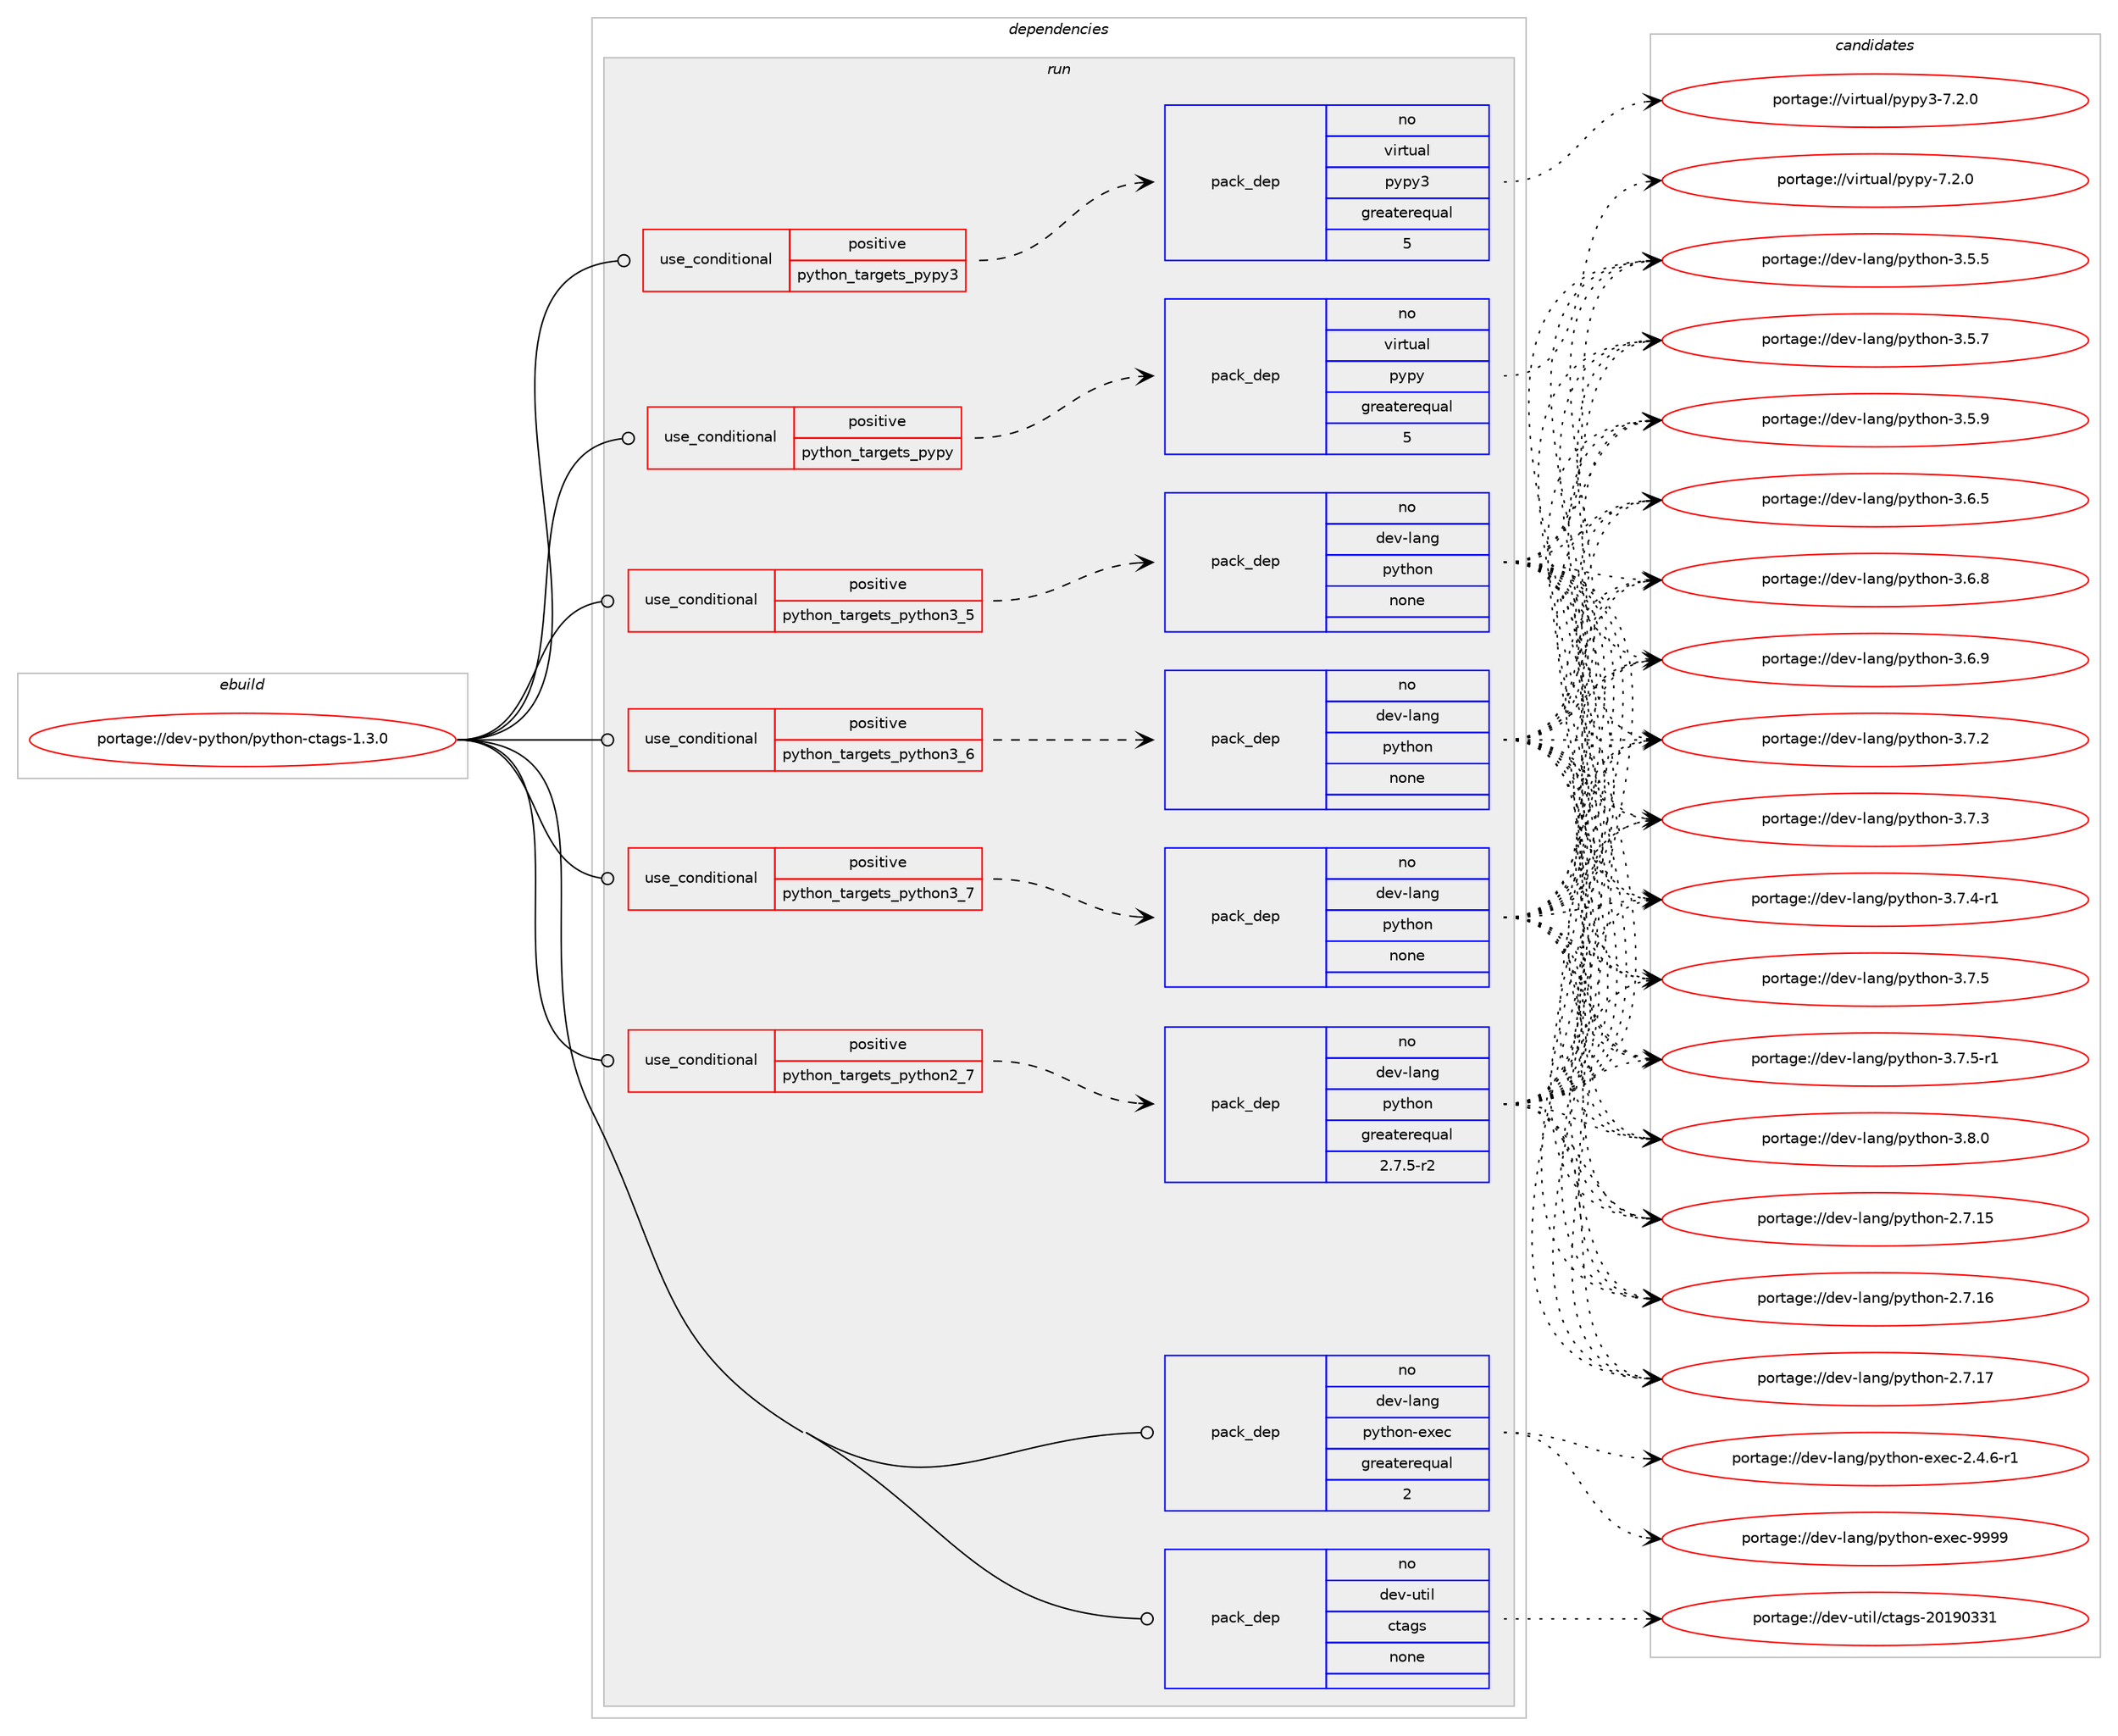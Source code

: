 digraph prolog {

# *************
# Graph options
# *************

newrank=true;
concentrate=true;
compound=true;
graph [rankdir=LR,fontname=Helvetica,fontsize=10,ranksep=1.5];#, ranksep=2.5, nodesep=0.2];
edge  [arrowhead=vee];
node  [fontname=Helvetica,fontsize=10];

# **********
# The ebuild
# **********

subgraph cluster_leftcol {
color=gray;
rank=same;
label=<<i>ebuild</i>>;
id [label="portage://dev-python/python-ctags-1.3.0", color=red, width=4, href="../dev-python/python-ctags-1.3.0.svg"];
}

# ****************
# The dependencies
# ****************

subgraph cluster_midcol {
color=gray;
label=<<i>dependencies</i>>;
subgraph cluster_compile {
fillcolor="#eeeeee";
style=filled;
label=<<i>compile</i>>;
}
subgraph cluster_compileandrun {
fillcolor="#eeeeee";
style=filled;
label=<<i>compile and run</i>>;
}
subgraph cluster_run {
fillcolor="#eeeeee";
style=filled;
label=<<i>run</i>>;
subgraph cond36664 {
dependency165484 [label=<<TABLE BORDER="0" CELLBORDER="1" CELLSPACING="0" CELLPADDING="4"><TR><TD ROWSPAN="3" CELLPADDING="10">use_conditional</TD></TR><TR><TD>positive</TD></TR><TR><TD>python_targets_pypy</TD></TR></TABLE>>, shape=none, color=red];
subgraph pack125428 {
dependency165485 [label=<<TABLE BORDER="0" CELLBORDER="1" CELLSPACING="0" CELLPADDING="4" WIDTH="220"><TR><TD ROWSPAN="6" CELLPADDING="30">pack_dep</TD></TR><TR><TD WIDTH="110">no</TD></TR><TR><TD>virtual</TD></TR><TR><TD>pypy</TD></TR><TR><TD>greaterequal</TD></TR><TR><TD>5</TD></TR></TABLE>>, shape=none, color=blue];
}
dependency165484:e -> dependency165485:w [weight=20,style="dashed",arrowhead="vee"];
}
id:e -> dependency165484:w [weight=20,style="solid",arrowhead="odot"];
subgraph cond36665 {
dependency165486 [label=<<TABLE BORDER="0" CELLBORDER="1" CELLSPACING="0" CELLPADDING="4"><TR><TD ROWSPAN="3" CELLPADDING="10">use_conditional</TD></TR><TR><TD>positive</TD></TR><TR><TD>python_targets_pypy3</TD></TR></TABLE>>, shape=none, color=red];
subgraph pack125429 {
dependency165487 [label=<<TABLE BORDER="0" CELLBORDER="1" CELLSPACING="0" CELLPADDING="4" WIDTH="220"><TR><TD ROWSPAN="6" CELLPADDING="30">pack_dep</TD></TR><TR><TD WIDTH="110">no</TD></TR><TR><TD>virtual</TD></TR><TR><TD>pypy3</TD></TR><TR><TD>greaterequal</TD></TR><TR><TD>5</TD></TR></TABLE>>, shape=none, color=blue];
}
dependency165486:e -> dependency165487:w [weight=20,style="dashed",arrowhead="vee"];
}
id:e -> dependency165486:w [weight=20,style="solid",arrowhead="odot"];
subgraph cond36666 {
dependency165488 [label=<<TABLE BORDER="0" CELLBORDER="1" CELLSPACING="0" CELLPADDING="4"><TR><TD ROWSPAN="3" CELLPADDING="10">use_conditional</TD></TR><TR><TD>positive</TD></TR><TR><TD>python_targets_python2_7</TD></TR></TABLE>>, shape=none, color=red];
subgraph pack125430 {
dependency165489 [label=<<TABLE BORDER="0" CELLBORDER="1" CELLSPACING="0" CELLPADDING="4" WIDTH="220"><TR><TD ROWSPAN="6" CELLPADDING="30">pack_dep</TD></TR><TR><TD WIDTH="110">no</TD></TR><TR><TD>dev-lang</TD></TR><TR><TD>python</TD></TR><TR><TD>greaterequal</TD></TR><TR><TD>2.7.5-r2</TD></TR></TABLE>>, shape=none, color=blue];
}
dependency165488:e -> dependency165489:w [weight=20,style="dashed",arrowhead="vee"];
}
id:e -> dependency165488:w [weight=20,style="solid",arrowhead="odot"];
subgraph cond36667 {
dependency165490 [label=<<TABLE BORDER="0" CELLBORDER="1" CELLSPACING="0" CELLPADDING="4"><TR><TD ROWSPAN="3" CELLPADDING="10">use_conditional</TD></TR><TR><TD>positive</TD></TR><TR><TD>python_targets_python3_5</TD></TR></TABLE>>, shape=none, color=red];
subgraph pack125431 {
dependency165491 [label=<<TABLE BORDER="0" CELLBORDER="1" CELLSPACING="0" CELLPADDING="4" WIDTH="220"><TR><TD ROWSPAN="6" CELLPADDING="30">pack_dep</TD></TR><TR><TD WIDTH="110">no</TD></TR><TR><TD>dev-lang</TD></TR><TR><TD>python</TD></TR><TR><TD>none</TD></TR><TR><TD></TD></TR></TABLE>>, shape=none, color=blue];
}
dependency165490:e -> dependency165491:w [weight=20,style="dashed",arrowhead="vee"];
}
id:e -> dependency165490:w [weight=20,style="solid",arrowhead="odot"];
subgraph cond36668 {
dependency165492 [label=<<TABLE BORDER="0" CELLBORDER="1" CELLSPACING="0" CELLPADDING="4"><TR><TD ROWSPAN="3" CELLPADDING="10">use_conditional</TD></TR><TR><TD>positive</TD></TR><TR><TD>python_targets_python3_6</TD></TR></TABLE>>, shape=none, color=red];
subgraph pack125432 {
dependency165493 [label=<<TABLE BORDER="0" CELLBORDER="1" CELLSPACING="0" CELLPADDING="4" WIDTH="220"><TR><TD ROWSPAN="6" CELLPADDING="30">pack_dep</TD></TR><TR><TD WIDTH="110">no</TD></TR><TR><TD>dev-lang</TD></TR><TR><TD>python</TD></TR><TR><TD>none</TD></TR><TR><TD></TD></TR></TABLE>>, shape=none, color=blue];
}
dependency165492:e -> dependency165493:w [weight=20,style="dashed",arrowhead="vee"];
}
id:e -> dependency165492:w [weight=20,style="solid",arrowhead="odot"];
subgraph cond36669 {
dependency165494 [label=<<TABLE BORDER="0" CELLBORDER="1" CELLSPACING="0" CELLPADDING="4"><TR><TD ROWSPAN="3" CELLPADDING="10">use_conditional</TD></TR><TR><TD>positive</TD></TR><TR><TD>python_targets_python3_7</TD></TR></TABLE>>, shape=none, color=red];
subgraph pack125433 {
dependency165495 [label=<<TABLE BORDER="0" CELLBORDER="1" CELLSPACING="0" CELLPADDING="4" WIDTH="220"><TR><TD ROWSPAN="6" CELLPADDING="30">pack_dep</TD></TR><TR><TD WIDTH="110">no</TD></TR><TR><TD>dev-lang</TD></TR><TR><TD>python</TD></TR><TR><TD>none</TD></TR><TR><TD></TD></TR></TABLE>>, shape=none, color=blue];
}
dependency165494:e -> dependency165495:w [weight=20,style="dashed",arrowhead="vee"];
}
id:e -> dependency165494:w [weight=20,style="solid",arrowhead="odot"];
subgraph pack125434 {
dependency165496 [label=<<TABLE BORDER="0" CELLBORDER="1" CELLSPACING="0" CELLPADDING="4" WIDTH="220"><TR><TD ROWSPAN="6" CELLPADDING="30">pack_dep</TD></TR><TR><TD WIDTH="110">no</TD></TR><TR><TD>dev-lang</TD></TR><TR><TD>python-exec</TD></TR><TR><TD>greaterequal</TD></TR><TR><TD>2</TD></TR></TABLE>>, shape=none, color=blue];
}
id:e -> dependency165496:w [weight=20,style="solid",arrowhead="odot"];
subgraph pack125435 {
dependency165497 [label=<<TABLE BORDER="0" CELLBORDER="1" CELLSPACING="0" CELLPADDING="4" WIDTH="220"><TR><TD ROWSPAN="6" CELLPADDING="30">pack_dep</TD></TR><TR><TD WIDTH="110">no</TD></TR><TR><TD>dev-util</TD></TR><TR><TD>ctags</TD></TR><TR><TD>none</TD></TR><TR><TD></TD></TR></TABLE>>, shape=none, color=blue];
}
id:e -> dependency165497:w [weight=20,style="solid",arrowhead="odot"];
}
}

# **************
# The candidates
# **************

subgraph cluster_choices {
rank=same;
color=gray;
label=<<i>candidates</i>>;

subgraph choice125428 {
color=black;
nodesep=1;
choiceportage1181051141161179710847112121112121455546504648 [label="portage://virtual/pypy-7.2.0", color=red, width=4,href="../virtual/pypy-7.2.0.svg"];
dependency165485:e -> choiceportage1181051141161179710847112121112121455546504648:w [style=dotted,weight="100"];
}
subgraph choice125429 {
color=black;
nodesep=1;
choiceportage118105114116117971084711212111212151455546504648 [label="portage://virtual/pypy3-7.2.0", color=red, width=4,href="../virtual/pypy3-7.2.0.svg"];
dependency165487:e -> choiceportage118105114116117971084711212111212151455546504648:w [style=dotted,weight="100"];
}
subgraph choice125430 {
color=black;
nodesep=1;
choiceportage10010111845108971101034711212111610411111045504655464953 [label="portage://dev-lang/python-2.7.15", color=red, width=4,href="../dev-lang/python-2.7.15.svg"];
choiceportage10010111845108971101034711212111610411111045504655464954 [label="portage://dev-lang/python-2.7.16", color=red, width=4,href="../dev-lang/python-2.7.16.svg"];
choiceportage10010111845108971101034711212111610411111045504655464955 [label="portage://dev-lang/python-2.7.17", color=red, width=4,href="../dev-lang/python-2.7.17.svg"];
choiceportage100101118451089711010347112121116104111110455146534653 [label="portage://dev-lang/python-3.5.5", color=red, width=4,href="../dev-lang/python-3.5.5.svg"];
choiceportage100101118451089711010347112121116104111110455146534655 [label="portage://dev-lang/python-3.5.7", color=red, width=4,href="../dev-lang/python-3.5.7.svg"];
choiceportage100101118451089711010347112121116104111110455146534657 [label="portage://dev-lang/python-3.5.9", color=red, width=4,href="../dev-lang/python-3.5.9.svg"];
choiceportage100101118451089711010347112121116104111110455146544653 [label="portage://dev-lang/python-3.6.5", color=red, width=4,href="../dev-lang/python-3.6.5.svg"];
choiceportage100101118451089711010347112121116104111110455146544656 [label="portage://dev-lang/python-3.6.8", color=red, width=4,href="../dev-lang/python-3.6.8.svg"];
choiceportage100101118451089711010347112121116104111110455146544657 [label="portage://dev-lang/python-3.6.9", color=red, width=4,href="../dev-lang/python-3.6.9.svg"];
choiceportage100101118451089711010347112121116104111110455146554650 [label="portage://dev-lang/python-3.7.2", color=red, width=4,href="../dev-lang/python-3.7.2.svg"];
choiceportage100101118451089711010347112121116104111110455146554651 [label="portage://dev-lang/python-3.7.3", color=red, width=4,href="../dev-lang/python-3.7.3.svg"];
choiceportage1001011184510897110103471121211161041111104551465546524511449 [label="portage://dev-lang/python-3.7.4-r1", color=red, width=4,href="../dev-lang/python-3.7.4-r1.svg"];
choiceportage100101118451089711010347112121116104111110455146554653 [label="portage://dev-lang/python-3.7.5", color=red, width=4,href="../dev-lang/python-3.7.5.svg"];
choiceportage1001011184510897110103471121211161041111104551465546534511449 [label="portage://dev-lang/python-3.7.5-r1", color=red, width=4,href="../dev-lang/python-3.7.5-r1.svg"];
choiceportage100101118451089711010347112121116104111110455146564648 [label="portage://dev-lang/python-3.8.0", color=red, width=4,href="../dev-lang/python-3.8.0.svg"];
dependency165489:e -> choiceportage10010111845108971101034711212111610411111045504655464953:w [style=dotted,weight="100"];
dependency165489:e -> choiceportage10010111845108971101034711212111610411111045504655464954:w [style=dotted,weight="100"];
dependency165489:e -> choiceportage10010111845108971101034711212111610411111045504655464955:w [style=dotted,weight="100"];
dependency165489:e -> choiceportage100101118451089711010347112121116104111110455146534653:w [style=dotted,weight="100"];
dependency165489:e -> choiceportage100101118451089711010347112121116104111110455146534655:w [style=dotted,weight="100"];
dependency165489:e -> choiceportage100101118451089711010347112121116104111110455146534657:w [style=dotted,weight="100"];
dependency165489:e -> choiceportage100101118451089711010347112121116104111110455146544653:w [style=dotted,weight="100"];
dependency165489:e -> choiceportage100101118451089711010347112121116104111110455146544656:w [style=dotted,weight="100"];
dependency165489:e -> choiceportage100101118451089711010347112121116104111110455146544657:w [style=dotted,weight="100"];
dependency165489:e -> choiceportage100101118451089711010347112121116104111110455146554650:w [style=dotted,weight="100"];
dependency165489:e -> choiceportage100101118451089711010347112121116104111110455146554651:w [style=dotted,weight="100"];
dependency165489:e -> choiceportage1001011184510897110103471121211161041111104551465546524511449:w [style=dotted,weight="100"];
dependency165489:e -> choiceportage100101118451089711010347112121116104111110455146554653:w [style=dotted,weight="100"];
dependency165489:e -> choiceportage1001011184510897110103471121211161041111104551465546534511449:w [style=dotted,weight="100"];
dependency165489:e -> choiceportage100101118451089711010347112121116104111110455146564648:w [style=dotted,weight="100"];
}
subgraph choice125431 {
color=black;
nodesep=1;
choiceportage10010111845108971101034711212111610411111045504655464953 [label="portage://dev-lang/python-2.7.15", color=red, width=4,href="../dev-lang/python-2.7.15.svg"];
choiceportage10010111845108971101034711212111610411111045504655464954 [label="portage://dev-lang/python-2.7.16", color=red, width=4,href="../dev-lang/python-2.7.16.svg"];
choiceportage10010111845108971101034711212111610411111045504655464955 [label="portage://dev-lang/python-2.7.17", color=red, width=4,href="../dev-lang/python-2.7.17.svg"];
choiceportage100101118451089711010347112121116104111110455146534653 [label="portage://dev-lang/python-3.5.5", color=red, width=4,href="../dev-lang/python-3.5.5.svg"];
choiceportage100101118451089711010347112121116104111110455146534655 [label="portage://dev-lang/python-3.5.7", color=red, width=4,href="../dev-lang/python-3.5.7.svg"];
choiceportage100101118451089711010347112121116104111110455146534657 [label="portage://dev-lang/python-3.5.9", color=red, width=4,href="../dev-lang/python-3.5.9.svg"];
choiceportage100101118451089711010347112121116104111110455146544653 [label="portage://dev-lang/python-3.6.5", color=red, width=4,href="../dev-lang/python-3.6.5.svg"];
choiceportage100101118451089711010347112121116104111110455146544656 [label="portage://dev-lang/python-3.6.8", color=red, width=4,href="../dev-lang/python-3.6.8.svg"];
choiceportage100101118451089711010347112121116104111110455146544657 [label="portage://dev-lang/python-3.6.9", color=red, width=4,href="../dev-lang/python-3.6.9.svg"];
choiceportage100101118451089711010347112121116104111110455146554650 [label="portage://dev-lang/python-3.7.2", color=red, width=4,href="../dev-lang/python-3.7.2.svg"];
choiceportage100101118451089711010347112121116104111110455146554651 [label="portage://dev-lang/python-3.7.3", color=red, width=4,href="../dev-lang/python-3.7.3.svg"];
choiceportage1001011184510897110103471121211161041111104551465546524511449 [label="portage://dev-lang/python-3.7.4-r1", color=red, width=4,href="../dev-lang/python-3.7.4-r1.svg"];
choiceportage100101118451089711010347112121116104111110455146554653 [label="portage://dev-lang/python-3.7.5", color=red, width=4,href="../dev-lang/python-3.7.5.svg"];
choiceportage1001011184510897110103471121211161041111104551465546534511449 [label="portage://dev-lang/python-3.7.5-r1", color=red, width=4,href="../dev-lang/python-3.7.5-r1.svg"];
choiceportage100101118451089711010347112121116104111110455146564648 [label="portage://dev-lang/python-3.8.0", color=red, width=4,href="../dev-lang/python-3.8.0.svg"];
dependency165491:e -> choiceportage10010111845108971101034711212111610411111045504655464953:w [style=dotted,weight="100"];
dependency165491:e -> choiceportage10010111845108971101034711212111610411111045504655464954:w [style=dotted,weight="100"];
dependency165491:e -> choiceportage10010111845108971101034711212111610411111045504655464955:w [style=dotted,weight="100"];
dependency165491:e -> choiceportage100101118451089711010347112121116104111110455146534653:w [style=dotted,weight="100"];
dependency165491:e -> choiceportage100101118451089711010347112121116104111110455146534655:w [style=dotted,weight="100"];
dependency165491:e -> choiceportage100101118451089711010347112121116104111110455146534657:w [style=dotted,weight="100"];
dependency165491:e -> choiceportage100101118451089711010347112121116104111110455146544653:w [style=dotted,weight="100"];
dependency165491:e -> choiceportage100101118451089711010347112121116104111110455146544656:w [style=dotted,weight="100"];
dependency165491:e -> choiceportage100101118451089711010347112121116104111110455146544657:w [style=dotted,weight="100"];
dependency165491:e -> choiceportage100101118451089711010347112121116104111110455146554650:w [style=dotted,weight="100"];
dependency165491:e -> choiceportage100101118451089711010347112121116104111110455146554651:w [style=dotted,weight="100"];
dependency165491:e -> choiceportage1001011184510897110103471121211161041111104551465546524511449:w [style=dotted,weight="100"];
dependency165491:e -> choiceportage100101118451089711010347112121116104111110455146554653:w [style=dotted,weight="100"];
dependency165491:e -> choiceportage1001011184510897110103471121211161041111104551465546534511449:w [style=dotted,weight="100"];
dependency165491:e -> choiceportage100101118451089711010347112121116104111110455146564648:w [style=dotted,weight="100"];
}
subgraph choice125432 {
color=black;
nodesep=1;
choiceportage10010111845108971101034711212111610411111045504655464953 [label="portage://dev-lang/python-2.7.15", color=red, width=4,href="../dev-lang/python-2.7.15.svg"];
choiceportage10010111845108971101034711212111610411111045504655464954 [label="portage://dev-lang/python-2.7.16", color=red, width=4,href="../dev-lang/python-2.7.16.svg"];
choiceportage10010111845108971101034711212111610411111045504655464955 [label="portage://dev-lang/python-2.7.17", color=red, width=4,href="../dev-lang/python-2.7.17.svg"];
choiceportage100101118451089711010347112121116104111110455146534653 [label="portage://dev-lang/python-3.5.5", color=red, width=4,href="../dev-lang/python-3.5.5.svg"];
choiceportage100101118451089711010347112121116104111110455146534655 [label="portage://dev-lang/python-3.5.7", color=red, width=4,href="../dev-lang/python-3.5.7.svg"];
choiceportage100101118451089711010347112121116104111110455146534657 [label="portage://dev-lang/python-3.5.9", color=red, width=4,href="../dev-lang/python-3.5.9.svg"];
choiceportage100101118451089711010347112121116104111110455146544653 [label="portage://dev-lang/python-3.6.5", color=red, width=4,href="../dev-lang/python-3.6.5.svg"];
choiceportage100101118451089711010347112121116104111110455146544656 [label="portage://dev-lang/python-3.6.8", color=red, width=4,href="../dev-lang/python-3.6.8.svg"];
choiceportage100101118451089711010347112121116104111110455146544657 [label="portage://dev-lang/python-3.6.9", color=red, width=4,href="../dev-lang/python-3.6.9.svg"];
choiceportage100101118451089711010347112121116104111110455146554650 [label="portage://dev-lang/python-3.7.2", color=red, width=4,href="../dev-lang/python-3.7.2.svg"];
choiceportage100101118451089711010347112121116104111110455146554651 [label="portage://dev-lang/python-3.7.3", color=red, width=4,href="../dev-lang/python-3.7.3.svg"];
choiceportage1001011184510897110103471121211161041111104551465546524511449 [label="portage://dev-lang/python-3.7.4-r1", color=red, width=4,href="../dev-lang/python-3.7.4-r1.svg"];
choiceportage100101118451089711010347112121116104111110455146554653 [label="portage://dev-lang/python-3.7.5", color=red, width=4,href="../dev-lang/python-3.7.5.svg"];
choiceportage1001011184510897110103471121211161041111104551465546534511449 [label="portage://dev-lang/python-3.7.5-r1", color=red, width=4,href="../dev-lang/python-3.7.5-r1.svg"];
choiceportage100101118451089711010347112121116104111110455146564648 [label="portage://dev-lang/python-3.8.0", color=red, width=4,href="../dev-lang/python-3.8.0.svg"];
dependency165493:e -> choiceportage10010111845108971101034711212111610411111045504655464953:w [style=dotted,weight="100"];
dependency165493:e -> choiceportage10010111845108971101034711212111610411111045504655464954:w [style=dotted,weight="100"];
dependency165493:e -> choiceportage10010111845108971101034711212111610411111045504655464955:w [style=dotted,weight="100"];
dependency165493:e -> choiceportage100101118451089711010347112121116104111110455146534653:w [style=dotted,weight="100"];
dependency165493:e -> choiceportage100101118451089711010347112121116104111110455146534655:w [style=dotted,weight="100"];
dependency165493:e -> choiceportage100101118451089711010347112121116104111110455146534657:w [style=dotted,weight="100"];
dependency165493:e -> choiceportage100101118451089711010347112121116104111110455146544653:w [style=dotted,weight="100"];
dependency165493:e -> choiceportage100101118451089711010347112121116104111110455146544656:w [style=dotted,weight="100"];
dependency165493:e -> choiceportage100101118451089711010347112121116104111110455146544657:w [style=dotted,weight="100"];
dependency165493:e -> choiceportage100101118451089711010347112121116104111110455146554650:w [style=dotted,weight="100"];
dependency165493:e -> choiceportage100101118451089711010347112121116104111110455146554651:w [style=dotted,weight="100"];
dependency165493:e -> choiceportage1001011184510897110103471121211161041111104551465546524511449:w [style=dotted,weight="100"];
dependency165493:e -> choiceportage100101118451089711010347112121116104111110455146554653:w [style=dotted,weight="100"];
dependency165493:e -> choiceportage1001011184510897110103471121211161041111104551465546534511449:w [style=dotted,weight="100"];
dependency165493:e -> choiceportage100101118451089711010347112121116104111110455146564648:w [style=dotted,weight="100"];
}
subgraph choice125433 {
color=black;
nodesep=1;
choiceportage10010111845108971101034711212111610411111045504655464953 [label="portage://dev-lang/python-2.7.15", color=red, width=4,href="../dev-lang/python-2.7.15.svg"];
choiceportage10010111845108971101034711212111610411111045504655464954 [label="portage://dev-lang/python-2.7.16", color=red, width=4,href="../dev-lang/python-2.7.16.svg"];
choiceportage10010111845108971101034711212111610411111045504655464955 [label="portage://dev-lang/python-2.7.17", color=red, width=4,href="../dev-lang/python-2.7.17.svg"];
choiceportage100101118451089711010347112121116104111110455146534653 [label="portage://dev-lang/python-3.5.5", color=red, width=4,href="../dev-lang/python-3.5.5.svg"];
choiceportage100101118451089711010347112121116104111110455146534655 [label="portage://dev-lang/python-3.5.7", color=red, width=4,href="../dev-lang/python-3.5.7.svg"];
choiceportage100101118451089711010347112121116104111110455146534657 [label="portage://dev-lang/python-3.5.9", color=red, width=4,href="../dev-lang/python-3.5.9.svg"];
choiceportage100101118451089711010347112121116104111110455146544653 [label="portage://dev-lang/python-3.6.5", color=red, width=4,href="../dev-lang/python-3.6.5.svg"];
choiceportage100101118451089711010347112121116104111110455146544656 [label="portage://dev-lang/python-3.6.8", color=red, width=4,href="../dev-lang/python-3.6.8.svg"];
choiceportage100101118451089711010347112121116104111110455146544657 [label="portage://dev-lang/python-3.6.9", color=red, width=4,href="../dev-lang/python-3.6.9.svg"];
choiceportage100101118451089711010347112121116104111110455146554650 [label="portage://dev-lang/python-3.7.2", color=red, width=4,href="../dev-lang/python-3.7.2.svg"];
choiceportage100101118451089711010347112121116104111110455146554651 [label="portage://dev-lang/python-3.7.3", color=red, width=4,href="../dev-lang/python-3.7.3.svg"];
choiceportage1001011184510897110103471121211161041111104551465546524511449 [label="portage://dev-lang/python-3.7.4-r1", color=red, width=4,href="../dev-lang/python-3.7.4-r1.svg"];
choiceportage100101118451089711010347112121116104111110455146554653 [label="portage://dev-lang/python-3.7.5", color=red, width=4,href="../dev-lang/python-3.7.5.svg"];
choiceportage1001011184510897110103471121211161041111104551465546534511449 [label="portage://dev-lang/python-3.7.5-r1", color=red, width=4,href="../dev-lang/python-3.7.5-r1.svg"];
choiceportage100101118451089711010347112121116104111110455146564648 [label="portage://dev-lang/python-3.8.0", color=red, width=4,href="../dev-lang/python-3.8.0.svg"];
dependency165495:e -> choiceportage10010111845108971101034711212111610411111045504655464953:w [style=dotted,weight="100"];
dependency165495:e -> choiceportage10010111845108971101034711212111610411111045504655464954:w [style=dotted,weight="100"];
dependency165495:e -> choiceportage10010111845108971101034711212111610411111045504655464955:w [style=dotted,weight="100"];
dependency165495:e -> choiceportage100101118451089711010347112121116104111110455146534653:w [style=dotted,weight="100"];
dependency165495:e -> choiceportage100101118451089711010347112121116104111110455146534655:w [style=dotted,weight="100"];
dependency165495:e -> choiceportage100101118451089711010347112121116104111110455146534657:w [style=dotted,weight="100"];
dependency165495:e -> choiceportage100101118451089711010347112121116104111110455146544653:w [style=dotted,weight="100"];
dependency165495:e -> choiceportage100101118451089711010347112121116104111110455146544656:w [style=dotted,weight="100"];
dependency165495:e -> choiceportage100101118451089711010347112121116104111110455146544657:w [style=dotted,weight="100"];
dependency165495:e -> choiceportage100101118451089711010347112121116104111110455146554650:w [style=dotted,weight="100"];
dependency165495:e -> choiceportage100101118451089711010347112121116104111110455146554651:w [style=dotted,weight="100"];
dependency165495:e -> choiceportage1001011184510897110103471121211161041111104551465546524511449:w [style=dotted,weight="100"];
dependency165495:e -> choiceportage100101118451089711010347112121116104111110455146554653:w [style=dotted,weight="100"];
dependency165495:e -> choiceportage1001011184510897110103471121211161041111104551465546534511449:w [style=dotted,weight="100"];
dependency165495:e -> choiceportage100101118451089711010347112121116104111110455146564648:w [style=dotted,weight="100"];
}
subgraph choice125434 {
color=black;
nodesep=1;
choiceportage10010111845108971101034711212111610411111045101120101994550465246544511449 [label="portage://dev-lang/python-exec-2.4.6-r1", color=red, width=4,href="../dev-lang/python-exec-2.4.6-r1.svg"];
choiceportage10010111845108971101034711212111610411111045101120101994557575757 [label="portage://dev-lang/python-exec-9999", color=red, width=4,href="../dev-lang/python-exec-9999.svg"];
dependency165496:e -> choiceportage10010111845108971101034711212111610411111045101120101994550465246544511449:w [style=dotted,weight="100"];
dependency165496:e -> choiceportage10010111845108971101034711212111610411111045101120101994557575757:w [style=dotted,weight="100"];
}
subgraph choice125435 {
color=black;
nodesep=1;
choiceportage10010111845117116105108479911697103115455048495748515149 [label="portage://dev-util/ctags-20190331", color=red, width=4,href="../dev-util/ctags-20190331.svg"];
dependency165497:e -> choiceportage10010111845117116105108479911697103115455048495748515149:w [style=dotted,weight="100"];
}
}

}
